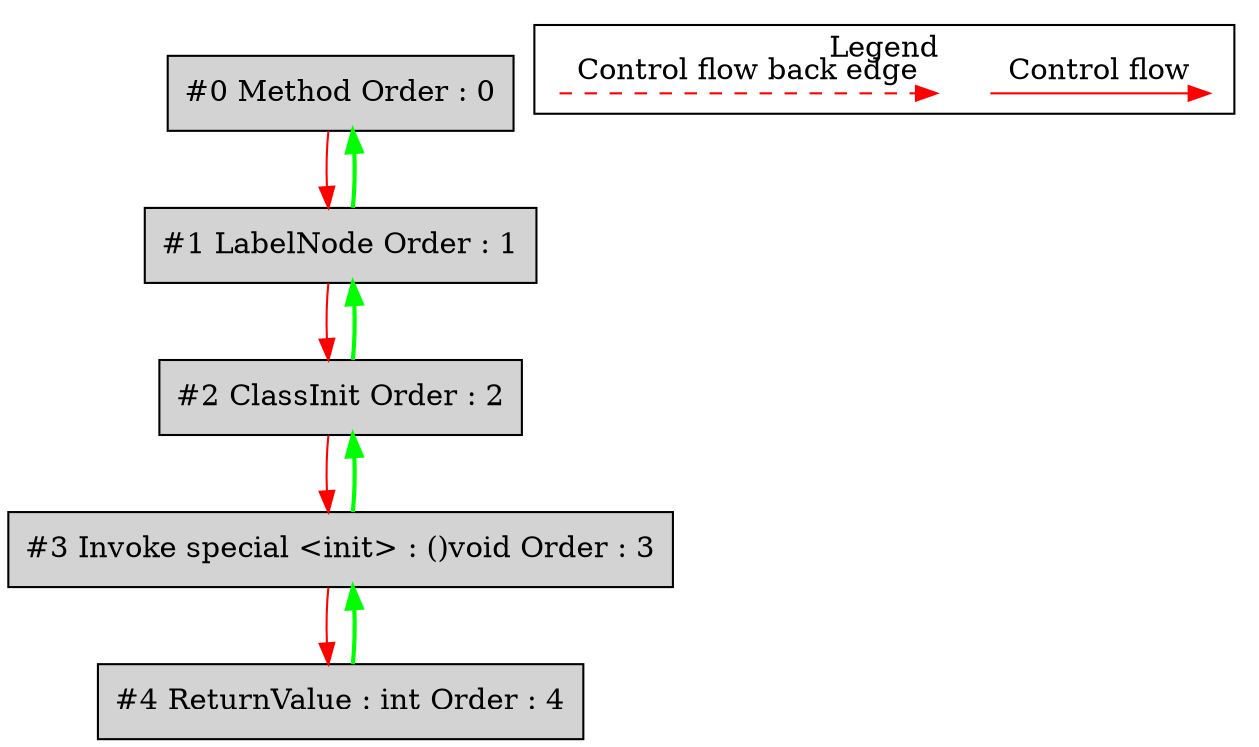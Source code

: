 digraph debugoutput {
 ordering="in";
 node0[label="#0 Method Order : 0",shape=box, fillcolor=lightgrey, style=filled];
 node1[label="#1 LabelNode Order : 1",shape=box, fillcolor=lightgrey, style=filled];
 node1 -> node0[dir="forward" color="green" penwidth="2"];
 node0 -> node1[labeldistance=2, color=red, fontcolor=red];
 node2[label="#2 ClassInit Order : 2",shape=box, fillcolor=lightgrey, style=filled];
 node2 -> node1[dir="forward" color="green" penwidth="2"];
 node1 -> node2[labeldistance=2, color=red, fontcolor=red];
 node3[label="#3 Invoke special <init> : ()void Order : 3",shape=box, fillcolor=lightgrey, style=filled];
 node3 -> node2[dir="forward" color="green" penwidth="2"];
 node2 -> node3[labeldistance=2, color=red, fontcolor=red];
 node4[label="#4 ReturnValue : int Order : 4",shape=box, fillcolor=lightgrey, style=filled];
 node4 -> node3[dir="forward" color="green" penwidth="2"];
 node3 -> node4[labeldistance=2, color=red, fontcolor=red];
 subgraph cluster_000 {
  label = "Legend";
  node [shape=point]
  {
   rank=same;
   c0 [style = invis];
   c1 [style = invis];
   c2 [style = invis];
   c3 [style = invis];
  }
  c0 -> c1 [label="Control flow", style=solid, color=red]
  c2 -> c3 [label="Control flow back edge", style=dashed, color=red]
 }

}
